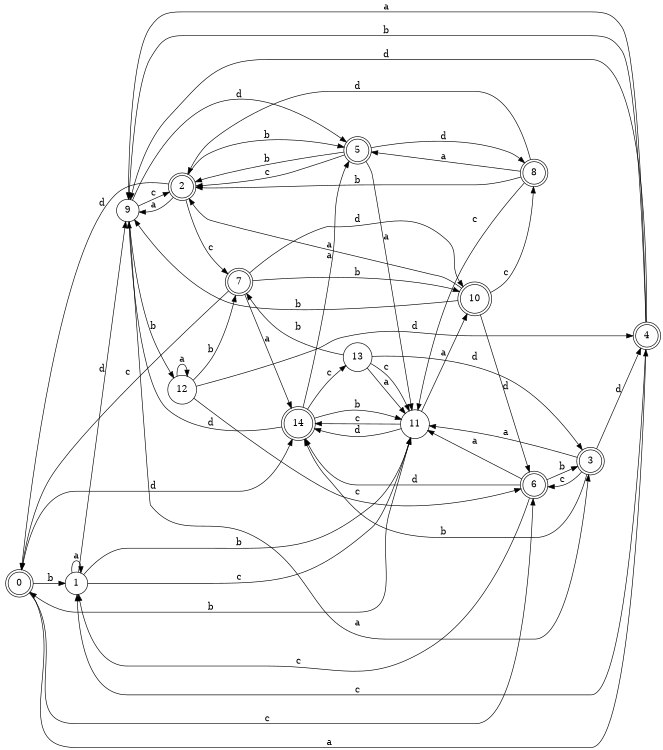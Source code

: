 digraph n12_5 {
__start0 [label="" shape="none"];

rankdir=LR;
size="8,5";

s0 [style="rounded,filled", color="black", fillcolor="white" shape="doublecircle", label="0"];
s1 [style="filled", color="black", fillcolor="white" shape="circle", label="1"];
s2 [style="rounded,filled", color="black", fillcolor="white" shape="doublecircle", label="2"];
s3 [style="rounded,filled", color="black", fillcolor="white" shape="doublecircle", label="3"];
s4 [style="rounded,filled", color="black", fillcolor="white" shape="doublecircle", label="4"];
s5 [style="rounded,filled", color="black", fillcolor="white" shape="doublecircle", label="5"];
s6 [style="rounded,filled", color="black", fillcolor="white" shape="doublecircle", label="6"];
s7 [style="rounded,filled", color="black", fillcolor="white" shape="doublecircle", label="7"];
s8 [style="rounded,filled", color="black", fillcolor="white" shape="doublecircle", label="8"];
s9 [style="filled", color="black", fillcolor="white" shape="circle", label="9"];
s10 [style="rounded,filled", color="black", fillcolor="white" shape="doublecircle", label="10"];
s11 [style="filled", color="black", fillcolor="white" shape="circle", label="11"];
s12 [style="filled", color="black", fillcolor="white" shape="circle", label="12"];
s13 [style="filled", color="black", fillcolor="white" shape="circle", label="13"];
s14 [style="rounded,filled", color="black", fillcolor="white" shape="doublecircle", label="14"];
s0 -> s4 [label="a"];
s0 -> s1 [label="b"];
s0 -> s6 [label="c"];
s0 -> s14 [label="d"];
s1 -> s1 [label="a"];
s1 -> s11 [label="b"];
s1 -> s11 [label="c"];
s1 -> s9 [label="d"];
s2 -> s9 [label="a"];
s2 -> s5 [label="b"];
s2 -> s7 [label="c"];
s2 -> s0 [label="d"];
s3 -> s11 [label="a"];
s3 -> s14 [label="b"];
s3 -> s6 [label="c"];
s3 -> s4 [label="d"];
s4 -> s9 [label="a"];
s4 -> s9 [label="b"];
s4 -> s1 [label="c"];
s4 -> s9 [label="d"];
s5 -> s11 [label="a"];
s5 -> s2 [label="b"];
s5 -> s2 [label="c"];
s5 -> s8 [label="d"];
s6 -> s11 [label="a"];
s6 -> s3 [label="b"];
s6 -> s1 [label="c"];
s6 -> s14 [label="d"];
s7 -> s14 [label="a"];
s7 -> s10 [label="b"];
s7 -> s0 [label="c"];
s7 -> s10 [label="d"];
s8 -> s5 [label="a"];
s8 -> s2 [label="b"];
s8 -> s11 [label="c"];
s8 -> s2 [label="d"];
s9 -> s3 [label="a"];
s9 -> s12 [label="b"];
s9 -> s2 [label="c"];
s9 -> s5 [label="d"];
s10 -> s2 [label="a"];
s10 -> s9 [label="b"];
s10 -> s8 [label="c"];
s10 -> s6 [label="d"];
s11 -> s10 [label="a"];
s11 -> s0 [label="b"];
s11 -> s14 [label="c"];
s11 -> s14 [label="d"];
s12 -> s12 [label="a"];
s12 -> s7 [label="b"];
s12 -> s6 [label="c"];
s12 -> s4 [label="d"];
s13 -> s11 [label="a"];
s13 -> s7 [label="b"];
s13 -> s11 [label="c"];
s13 -> s3 [label="d"];
s14 -> s5 [label="a"];
s14 -> s11 [label="b"];
s14 -> s13 [label="c"];
s14 -> s9 [label="d"];

}
